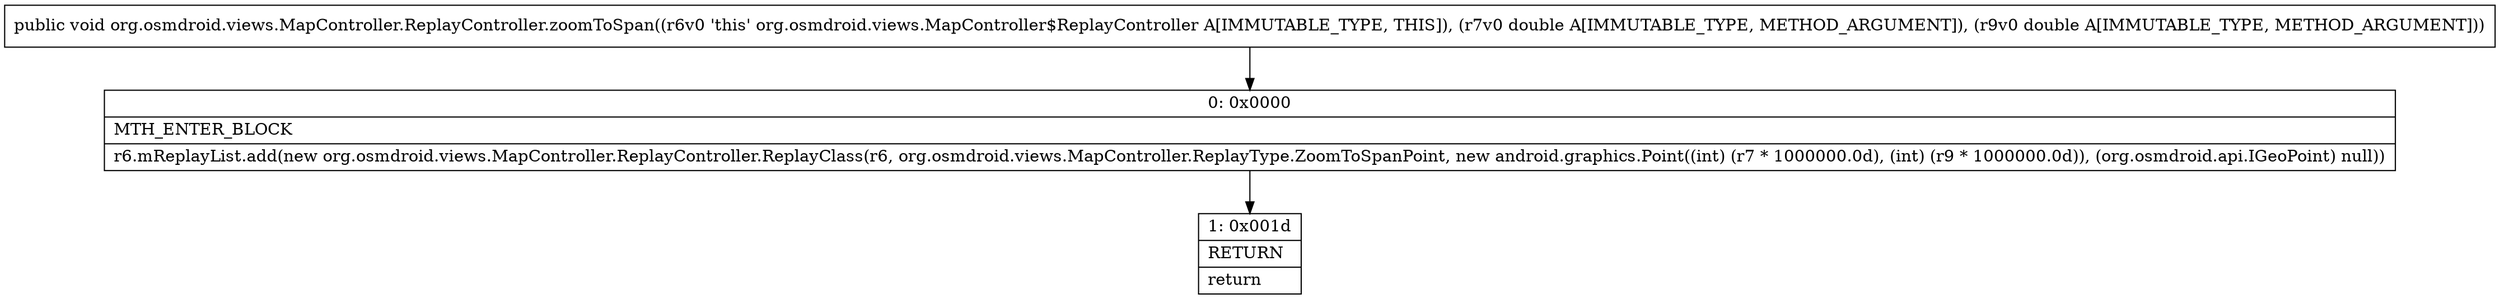digraph "CFG fororg.osmdroid.views.MapController.ReplayController.zoomToSpan(DD)V" {
Node_0 [shape=record,label="{0\:\ 0x0000|MTH_ENTER_BLOCK\l|r6.mReplayList.add(new org.osmdroid.views.MapController.ReplayController.ReplayClass(r6, org.osmdroid.views.MapController.ReplayType.ZoomToSpanPoint, new android.graphics.Point((int) (r7 * 1000000.0d), (int) (r9 * 1000000.0d)), (org.osmdroid.api.IGeoPoint) null))\l}"];
Node_1 [shape=record,label="{1\:\ 0x001d|RETURN\l|return\l}"];
MethodNode[shape=record,label="{public void org.osmdroid.views.MapController.ReplayController.zoomToSpan((r6v0 'this' org.osmdroid.views.MapController$ReplayController A[IMMUTABLE_TYPE, THIS]), (r7v0 double A[IMMUTABLE_TYPE, METHOD_ARGUMENT]), (r9v0 double A[IMMUTABLE_TYPE, METHOD_ARGUMENT])) }"];
MethodNode -> Node_0;
Node_0 -> Node_1;
}

